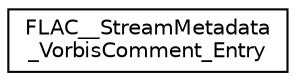 digraph "Graphical Class Hierarchy"
{
 // LATEX_PDF_SIZE
  edge [fontname="Helvetica",fontsize="10",labelfontname="Helvetica",labelfontsize="10"];
  node [fontname="Helvetica",fontsize="10",shape=record];
  rankdir="LR";
  Node0 [label="FLAC__StreamMetadata\l_VorbisComment_Entry",height=0.2,width=0.4,color="black", fillcolor="white", style="filled",URL="$d3/d2b/structFLAC____StreamMetadata__VorbisComment__Entry.html",tooltip=" "];
}
